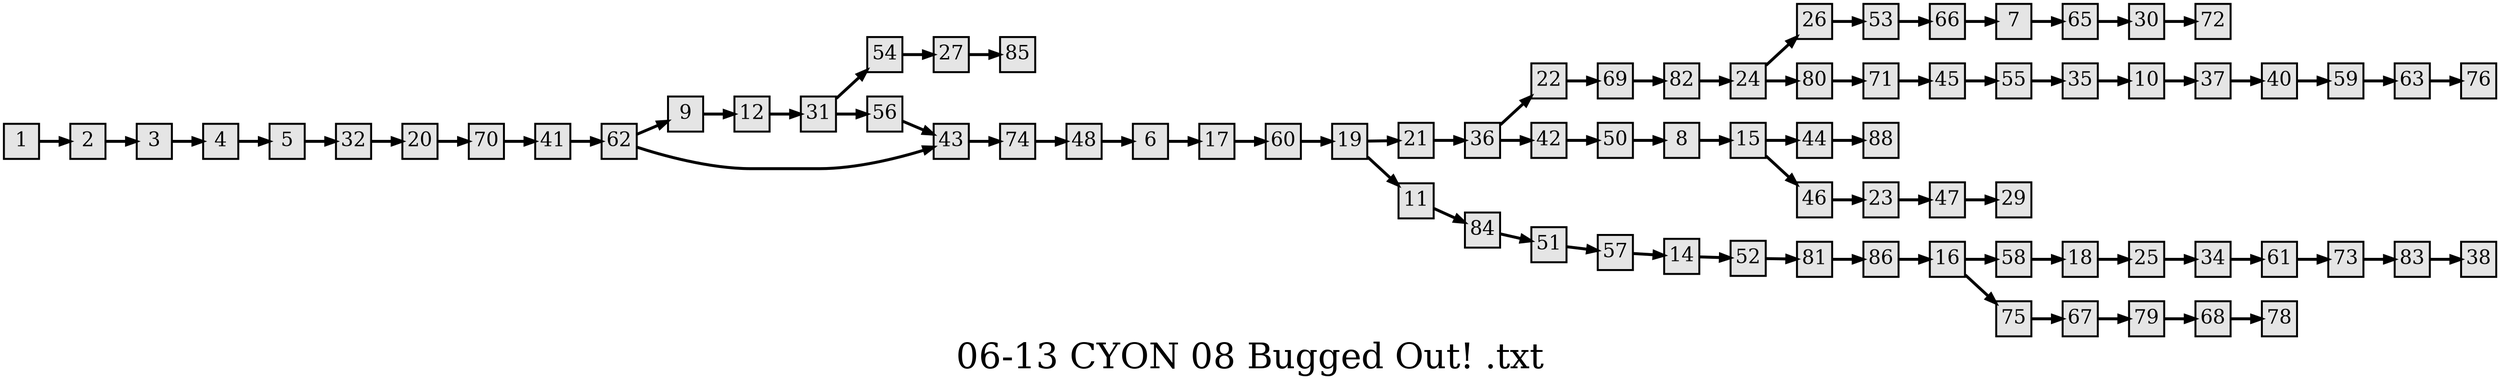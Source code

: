 digraph g{
  graph [ label="06-13 CYON 08 Bugged Out! .txt" rankdir=LR, ordering=out, fontsize=36, nodesep="0.35", ranksep="0.45"];
  node  [shape=rect, penwidth=2, fontsize=20, style=filled, fillcolor=grey90, margin="0,0", labelfloat=true, regular=true, fixedsize=true];
  edge  [labelfloat=true, penwidth=3, fontsize=12];
  1 -> 2;
  2 -> 3;
  3 -> 4;
  4 -> 5;
  5 -> 32;
  6 -> 17;
  7 -> 65;
  8 -> 15;
  9 -> 12;
  10 -> 37;
  11 -> 84;
  12 -> 31;
  14 -> 52;
  15 -> 44;
  15 -> 46;
  16 -> 58;
  16 -> 75;
  17 -> 60;
  18 -> 25;
  19 -> 21;
  19 -> 11;
  20 -> 70;
  21 -> 36;
  22 -> 69;
  23 -> 47;
  24 -> 26;
  24 -> 80;
  25 -> 34;
  26 -> 53;
  27 -> 85;
  30 -> 72;
  31 -> 54;
  31 -> 56;
  32 -> 20;
  34 -> 61;
  35 -> 10;
  36 -> 22;
  36 -> 42;
  37 -> 40;
  40 -> 59;
  41 -> 62;
  42 -> 50;
  43 -> 74;
  44 -> 88;
  45 -> 55;
  46 -> 23;
  47 -> 29;
  48 -> 6;
  50 -> 8;
  51 -> 57;
  52 -> 81;
  53 -> 66;
  54 -> 27;
  55 -> 35;
  56 -> 43;
  57 -> 14;
  58 -> 18;
  59 -> 63;
  60 -> 19;
  61 -> 73;
  62 -> 9;
  62 -> 43;
  63 -> 76;
  65 -> 30;
  66 -> 7;
  67 -> 79;
  68 -> 78;
  69 -> 82;
  70 -> 41;
  71 -> 45;
  73 -> 83;
  74 -> 48;
  75 -> 67;
  79 -> 68;
  80 -> 71;
  81 -> 86;
  82 -> 24;
  83 -> 38;
  84 -> 51;
  86 -> 16;
}

